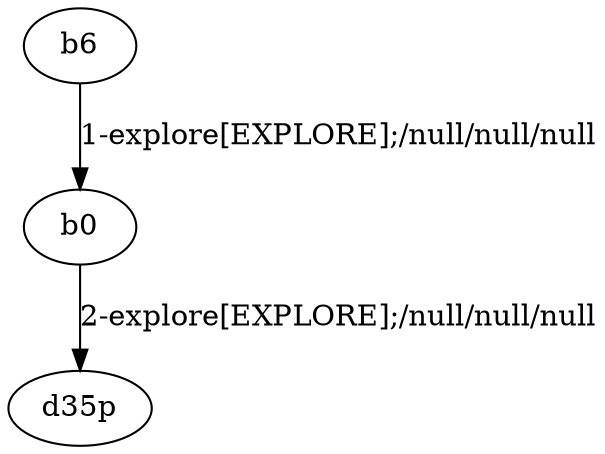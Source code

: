 # Total number of goals covered by this test: 2
# b0 --> d35p
# b6 --> b0

digraph g {
"b6" -> "b0" [label = "1-explore[EXPLORE];/null/null/null"];
"b0" -> "d35p" [label = "2-explore[EXPLORE];/null/null/null"];
}